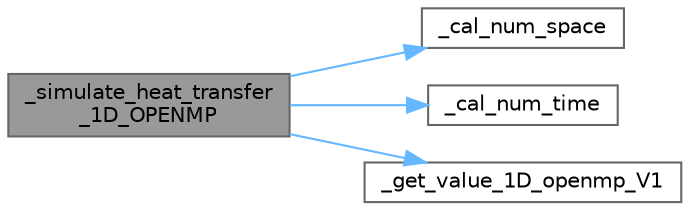 digraph "_simulate_heat_transfer_1D_OPENMP"
{
 // LATEX_PDF_SIZE
  bgcolor="transparent";
  edge [fontname=Helvetica,fontsize=10,labelfontname=Helvetica,labelfontsize=10];
  node [fontname=Helvetica,fontsize=10,shape=box,height=0.2,width=0.4];
  rankdir="LR";
  Node1 [id="Node000001",label="_simulate_heat_transfer\l_1D_OPENMP",height=0.2,width=0.4,color="gray40", fillcolor="grey60", style="filled", fontcolor="black",tooltip="This is a function that simulates the heat transfer in 1D object as wire, and writes the result to a ..."];
  Node1 -> Node2 [id="edge1_Node000001_Node000002",color="steelblue1",style="solid",tooltip=" "];
  Node2 [id="Node000002",label="_cal_num_space",height=0.2,width=0.4,color="grey40", fillcolor="white", style="filled",URL="$thermoutils_8c.html#a1704ec8884af2b6e82ed14c08a0eaea9",tooltip=" "];
  Node1 -> Node3 [id="edge2_Node000001_Node000003",color="steelblue1",style="solid",tooltip=" "];
  Node3 [id="Node000003",label="_cal_num_time",height=0.2,width=0.4,color="grey40", fillcolor="white", style="filled",URL="$thermoutils_8c.html#a71ee95bc2b4cf858eedf6d6ad2fb1524",tooltip=" "];
  Node1 -> Node4 [id="edge3_Node000001_Node000004",color="steelblue1",style="solid",tooltip=" "];
  Node4 [id="Node000004",label="_get_value_1D_openmp_V1",height=0.2,width=0.4,color="grey40", fillcolor="white", style="filled",URL="$thermopara_8c.html#ab50ee5e74f3bcca41a3a4ffcc7494f6f",tooltip="This is a function calculates the value of specific point in the space at specific time in 1D."];
}
